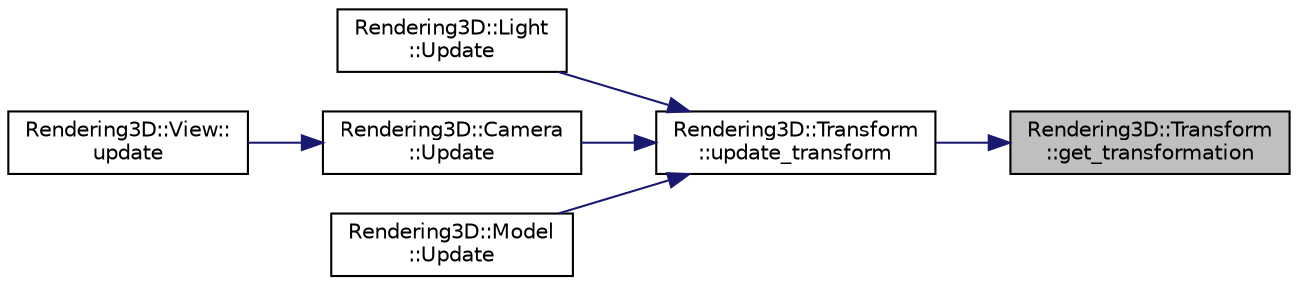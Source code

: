 digraph "Rendering3D::Transform::get_transformation"
{
 // LATEX_PDF_SIZE
  edge [fontname="Helvetica",fontsize="10",labelfontname="Helvetica",labelfontsize="10"];
  node [fontname="Helvetica",fontsize="10",shape=record];
  rankdir="RL";
  Node1 [label="Rendering3D::Transform\l::get_transformation",height=0.2,width=0.4,color="black", fillcolor="grey75", style="filled", fontcolor="black",tooltip="Gets the transformation as copy."];
  Node1 -> Node2 [dir="back",color="midnightblue",fontsize="10",style="solid",fontname="Helvetica"];
  Node2 [label="Rendering3D::Transform\l::update_transform",height=0.2,width=0.4,color="black", fillcolor="white", style="filled",URL="$struct_rendering3_d_1_1_transform.html#a00657478bb3ff04701673758304dc8d2",tooltip="Updates the transform"];
  Node2 -> Node3 [dir="back",color="midnightblue",fontsize="10",style="solid",fontname="Helvetica"];
  Node3 [label="Rendering3D::Light\l::Update",height=0.2,width=0.4,color="black", fillcolor="white", style="filled",URL="$class_rendering3_d_1_1_light.html#a95bf8c5085c141538b4e2d97fe356238",tooltip="Update the light."];
  Node2 -> Node4 [dir="back",color="midnightblue",fontsize="10",style="solid",fontname="Helvetica"];
  Node4 [label="Rendering3D::Camera\l::Update",height=0.2,width=0.4,color="black", fillcolor="white", style="filled",URL="$class_rendering3_d_1_1_camera.html#a33a5ffe9285ec32c968f2f670388bb2f",tooltip="Update the camera."];
  Node4 -> Node5 [dir="back",color="midnightblue",fontsize="10",style="solid",fontname="Helvetica"];
  Node5 [label="Rendering3D::View::\lupdate",height=0.2,width=0.4,color="black", fillcolor="white", style="filled",URL="$class_rendering3_d_1_1_view.html#a0e14024402c6ed804b4f385e39c0ffcb",tooltip="Updates the view."];
  Node2 -> Node6 [dir="back",color="midnightblue",fontsize="10",style="solid",fontname="Helvetica"];
  Node6 [label="Rendering3D::Model\l::Update",height=0.2,width=0.4,color="black", fillcolor="white", style="filled",URL="$class_rendering3_d_1_1_model.html#a39377190cfe24211ec86f796124123f8",tooltip="Update the model."];
}
